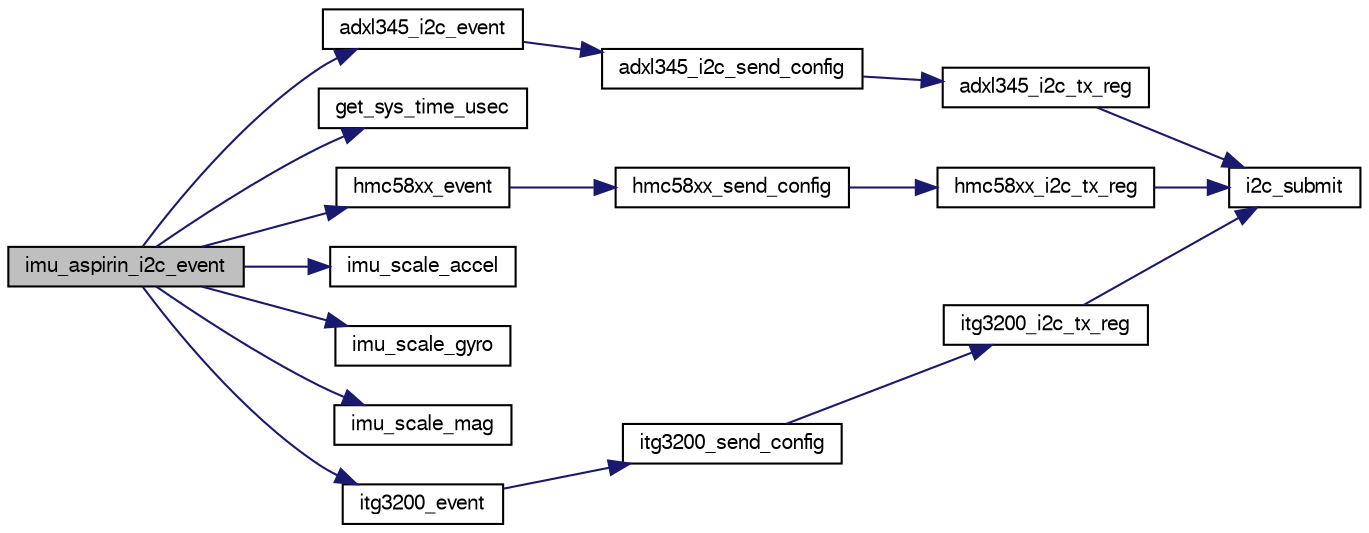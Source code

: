 digraph "imu_aspirin_i2c_event"
{
  edge [fontname="FreeSans",fontsize="10",labelfontname="FreeSans",labelfontsize="10"];
  node [fontname="FreeSans",fontsize="10",shape=record];
  rankdir="LR";
  Node1 [label="imu_aspirin_i2c_event",height=0.2,width=0.4,color="black", fillcolor="grey75", style="filled", fontcolor="black"];
  Node1 -> Node2 [color="midnightblue",fontsize="10",style="solid",fontname="FreeSans"];
  Node2 [label="adxl345_i2c_event",height=0.2,width=0.4,color="black", fillcolor="white", style="filled",URL="$adxl345__i2c_8c.html#ad3a91ed9ff763d88416c0ed443960a3d"];
  Node2 -> Node3 [color="midnightblue",fontsize="10",style="solid",fontname="FreeSans"];
  Node3 [label="adxl345_i2c_send_config",height=0.2,width=0.4,color="black", fillcolor="white", style="filled",URL="$adxl345__i2c_8c.html#a521ef1cb737664a85721febc7f7f8284"];
  Node3 -> Node4 [color="midnightblue",fontsize="10",style="solid",fontname="FreeSans"];
  Node4 [label="adxl345_i2c_tx_reg",height=0.2,width=0.4,color="black", fillcolor="white", style="filled",URL="$adxl345__i2c_8c.html#a3a2e564f46dd67289f4098089a6de76b"];
  Node4 -> Node5 [color="midnightblue",fontsize="10",style="solid",fontname="FreeSans"];
  Node5 [label="i2c_submit",height=0.2,width=0.4,color="black", fillcolor="white", style="filled",URL="$group__i2c.html#ga4eed48e542a9c71b93372f5a38d7e367",tooltip="Submit a I2C transaction. "];
  Node1 -> Node6 [color="midnightblue",fontsize="10",style="solid",fontname="FreeSans"];
  Node6 [label="get_sys_time_usec",height=0.2,width=0.4,color="black", fillcolor="white", style="filled",URL="$chibios_2mcu__periph_2sys__time__arch_8c.html#a7ddfef1f78a56c6b4c4c536b5d670bfb",tooltip="Get the time in microseconds since startup. "];
  Node1 -> Node7 [color="midnightblue",fontsize="10",style="solid",fontname="FreeSans"];
  Node7 [label="hmc58xx_event",height=0.2,width=0.4,color="black", fillcolor="white", style="filled",URL="$hmc58xx_8c.html#a6514a605dad1e4bb5664bf885cca676b"];
  Node7 -> Node8 [color="midnightblue",fontsize="10",style="solid",fontname="FreeSans"];
  Node8 [label="hmc58xx_send_config",height=0.2,width=0.4,color="black", fillcolor="white", style="filled",URL="$hmc58xx_8c.html#a2eff0c407b139d17a73bf75a611c32cb",tooltip="Configuration function called once before normal use. "];
  Node8 -> Node9 [color="midnightblue",fontsize="10",style="solid",fontname="FreeSans"];
  Node9 [label="hmc58xx_i2c_tx_reg",height=0.2,width=0.4,color="black", fillcolor="white", style="filled",URL="$hmc58xx_8c.html#afadf91048494baf761fa6cf8fda062d9"];
  Node9 -> Node5 [color="midnightblue",fontsize="10",style="solid",fontname="FreeSans"];
  Node1 -> Node10 [color="midnightblue",fontsize="10",style="solid",fontname="FreeSans"];
  Node10 [label="imu_scale_accel",height=0.2,width=0.4,color="black", fillcolor="white", style="filled",URL="$ahrs__gx3_8c.html#a34a2e1e2b450191b8ab1e849239810b2"];
  Node1 -> Node11 [color="midnightblue",fontsize="10",style="solid",fontname="FreeSans"];
  Node11 [label="imu_scale_gyro",height=0.2,width=0.4,color="black", fillcolor="white", style="filled",URL="$ahrs__gx3_8c.html#a8d63b0a61c8ffe88dd15b40843b1ae1d"];
  Node1 -> Node12 [color="midnightblue",fontsize="10",style="solid",fontname="FreeSans"];
  Node12 [label="imu_scale_mag",height=0.2,width=0.4,color="black", fillcolor="white", style="filled",URL="$ahrs__gx3_8c.html#a6ca6c7f78fab9df37eb980d2b4d1b3a9"];
  Node1 -> Node13 [color="midnightblue",fontsize="10",style="solid",fontname="FreeSans"];
  Node13 [label="itg3200_event",height=0.2,width=0.4,color="black", fillcolor="white", style="filled",URL="$itg3200_8c.html#aaa9c768fbf93b62e8c6f74ebcc07cf45"];
  Node13 -> Node14 [color="midnightblue",fontsize="10",style="solid",fontname="FreeSans"];
  Node14 [label="itg3200_send_config",height=0.2,width=0.4,color="black", fillcolor="white", style="filled",URL="$itg3200_8c.html#afe8ddf75a27aa350a6270539e5fabd0c"];
  Node14 -> Node15 [color="midnightblue",fontsize="10",style="solid",fontname="FreeSans"];
  Node15 [label="itg3200_i2c_tx_reg",height=0.2,width=0.4,color="black", fillcolor="white", style="filled",URL="$itg3200_8c.html#a7b349504704c56277b218842850b117c"];
  Node15 -> Node5 [color="midnightblue",fontsize="10",style="solid",fontname="FreeSans"];
}
